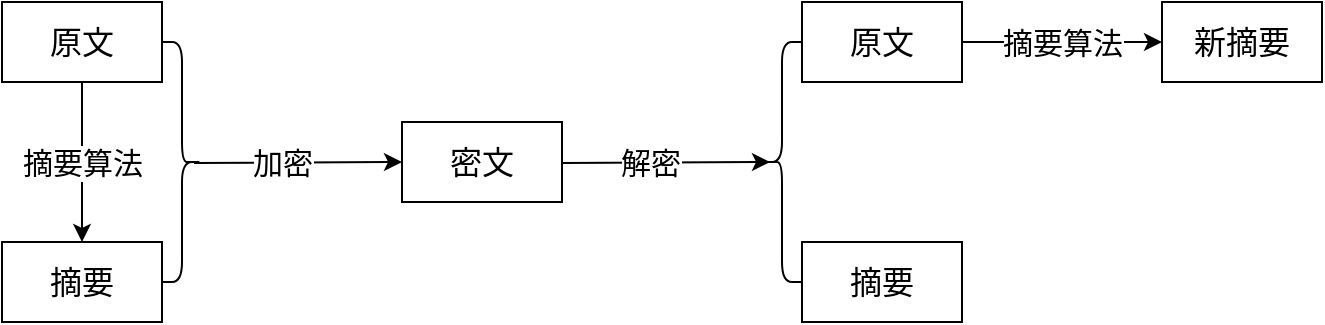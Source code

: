<mxfile version="10.7.7" type="device"><diagram id="pOvLESaUsqtZn18fBI44" name="第 1 页"><mxGraphModel dx="951" dy="596" grid="1" gridSize="10" guides="1" tooltips="1" connect="1" arrows="1" fold="1" page="1" pageScale="1" pageWidth="827" pageHeight="1169" math="0" shadow="0"><root><mxCell id="0"/><mxCell id="1" parent="0"/><mxCell id="UDhAMuiiMbsX05Cc-zxk-3" value="&lt;font style=&quot;font-size: 15px&quot;&gt;摘要算法&lt;/font&gt;" style="edgeStyle=orthogonalEdgeStyle;rounded=0;orthogonalLoop=1;jettySize=auto;html=1;entryX=0.5;entryY=0;entryDx=0;entryDy=0;" edge="1" parent="1" source="UDhAMuiiMbsX05Cc-zxk-1" target="UDhAMuiiMbsX05Cc-zxk-2"><mxGeometry relative="1" as="geometry"/></mxCell><mxCell id="UDhAMuiiMbsX05Cc-zxk-1" value="&lt;font style=&quot;font-size: 16px&quot;&gt;原文&lt;/font&gt;" style="rounded=0;whiteSpace=wrap;html=1;" vertex="1" parent="1"><mxGeometry y="80" width="80" height="40" as="geometry"/></mxCell><mxCell id="UDhAMuiiMbsX05Cc-zxk-2" value="&lt;font style=&quot;font-size: 16px&quot;&gt;摘要&lt;/font&gt;" style="rounded=0;whiteSpace=wrap;html=1;" vertex="1" parent="1"><mxGeometry y="200" width="80" height="40" as="geometry"/></mxCell><mxCell id="UDhAMuiiMbsX05Cc-zxk-4" value="" style="shape=curlyBracket;whiteSpace=wrap;html=1;rounded=1;rotation=-180;" vertex="1" parent="1"><mxGeometry x="80" y="100" width="20" height="120" as="geometry"/></mxCell><mxCell id="UDhAMuiiMbsX05Cc-zxk-6" value="" style="endArrow=classic;html=1;entryX=0;entryY=0.5;entryDx=0;entryDy=0;" edge="1" parent="1" target="UDhAMuiiMbsX05Cc-zxk-9"><mxGeometry width="50" height="50" relative="1" as="geometry"><mxPoint x="96" y="160.5" as="sourcePoint"/><mxPoint x="186" y="160.5" as="targetPoint"/></mxGeometry></mxCell><mxCell id="UDhAMuiiMbsX05Cc-zxk-7" value="&lt;font style=&quot;font-size: 15px&quot;&gt;加密&lt;/font&gt;" style="text;html=1;resizable=0;points=[];align=center;verticalAlign=middle;labelBackgroundColor=#ffffff;" vertex="1" connectable="0" parent="UDhAMuiiMbsX05Cc-zxk-6"><mxGeometry x="0.376" y="1" relative="1" as="geometry"><mxPoint x="-28" y="0.5" as="offset"/></mxGeometry></mxCell><mxCell id="UDhAMuiiMbsX05Cc-zxk-9" value="&lt;font style=&quot;font-size: 16px&quot;&gt;密文&lt;/font&gt;" style="rounded=0;whiteSpace=wrap;html=1;" vertex="1" parent="1"><mxGeometry x="200" y="140" width="80" height="40" as="geometry"/></mxCell><mxCell id="UDhAMuiiMbsX05Cc-zxk-10" value="" style="endArrow=classic;html=1;entryX=0;entryY=0.5;entryDx=0;entryDy=0;" edge="1" parent="1"><mxGeometry width="50" height="50" relative="1" as="geometry"><mxPoint x="280" y="160.5" as="sourcePoint"/><mxPoint x="384" y="160" as="targetPoint"/></mxGeometry></mxCell><mxCell id="UDhAMuiiMbsX05Cc-zxk-11" value="&lt;font style=&quot;font-size: 15px&quot;&gt;解密&lt;/font&gt;" style="text;html=1;resizable=0;points=[];align=center;verticalAlign=middle;labelBackgroundColor=#ffffff;" vertex="1" connectable="0" parent="UDhAMuiiMbsX05Cc-zxk-10"><mxGeometry x="0.376" y="1" relative="1" as="geometry"><mxPoint x="-28" y="0.5" as="offset"/></mxGeometry></mxCell><mxCell id="UDhAMuiiMbsX05Cc-zxk-12" value="" style="shape=curlyBracket;whiteSpace=wrap;html=1;rounded=1;rotation=0;" vertex="1" parent="1"><mxGeometry x="380" y="100" width="20" height="120" as="geometry"/></mxCell><mxCell id="UDhAMuiiMbsX05Cc-zxk-16" value="&lt;font style=&quot;font-size: 15px&quot;&gt;摘要算法&lt;/font&gt;" style="edgeStyle=orthogonalEdgeStyle;rounded=0;orthogonalLoop=1;jettySize=auto;html=1;entryX=0;entryY=0.5;entryDx=0;entryDy=0;" edge="1" parent="1" source="UDhAMuiiMbsX05Cc-zxk-13" target="UDhAMuiiMbsX05Cc-zxk-15"><mxGeometry relative="1" as="geometry"/></mxCell><mxCell id="UDhAMuiiMbsX05Cc-zxk-13" value="&lt;font style=&quot;font-size: 16px&quot;&gt;原文&lt;/font&gt;" style="rounded=0;whiteSpace=wrap;html=1;" vertex="1" parent="1"><mxGeometry x="400" y="80" width="80" height="40" as="geometry"/></mxCell><mxCell id="UDhAMuiiMbsX05Cc-zxk-14" value="&lt;font style=&quot;font-size: 16px&quot;&gt;摘要&lt;/font&gt;" style="rounded=0;whiteSpace=wrap;html=1;" vertex="1" parent="1"><mxGeometry x="400" y="200" width="80" height="40" as="geometry"/></mxCell><mxCell id="UDhAMuiiMbsX05Cc-zxk-15" value="&lt;font style=&quot;font-size: 16px&quot;&gt;新摘要&lt;/font&gt;" style="rounded=0;whiteSpace=wrap;html=1;" vertex="1" parent="1"><mxGeometry x="580" y="80" width="80" height="40" as="geometry"/></mxCell></root></mxGraphModel></diagram></mxfile>